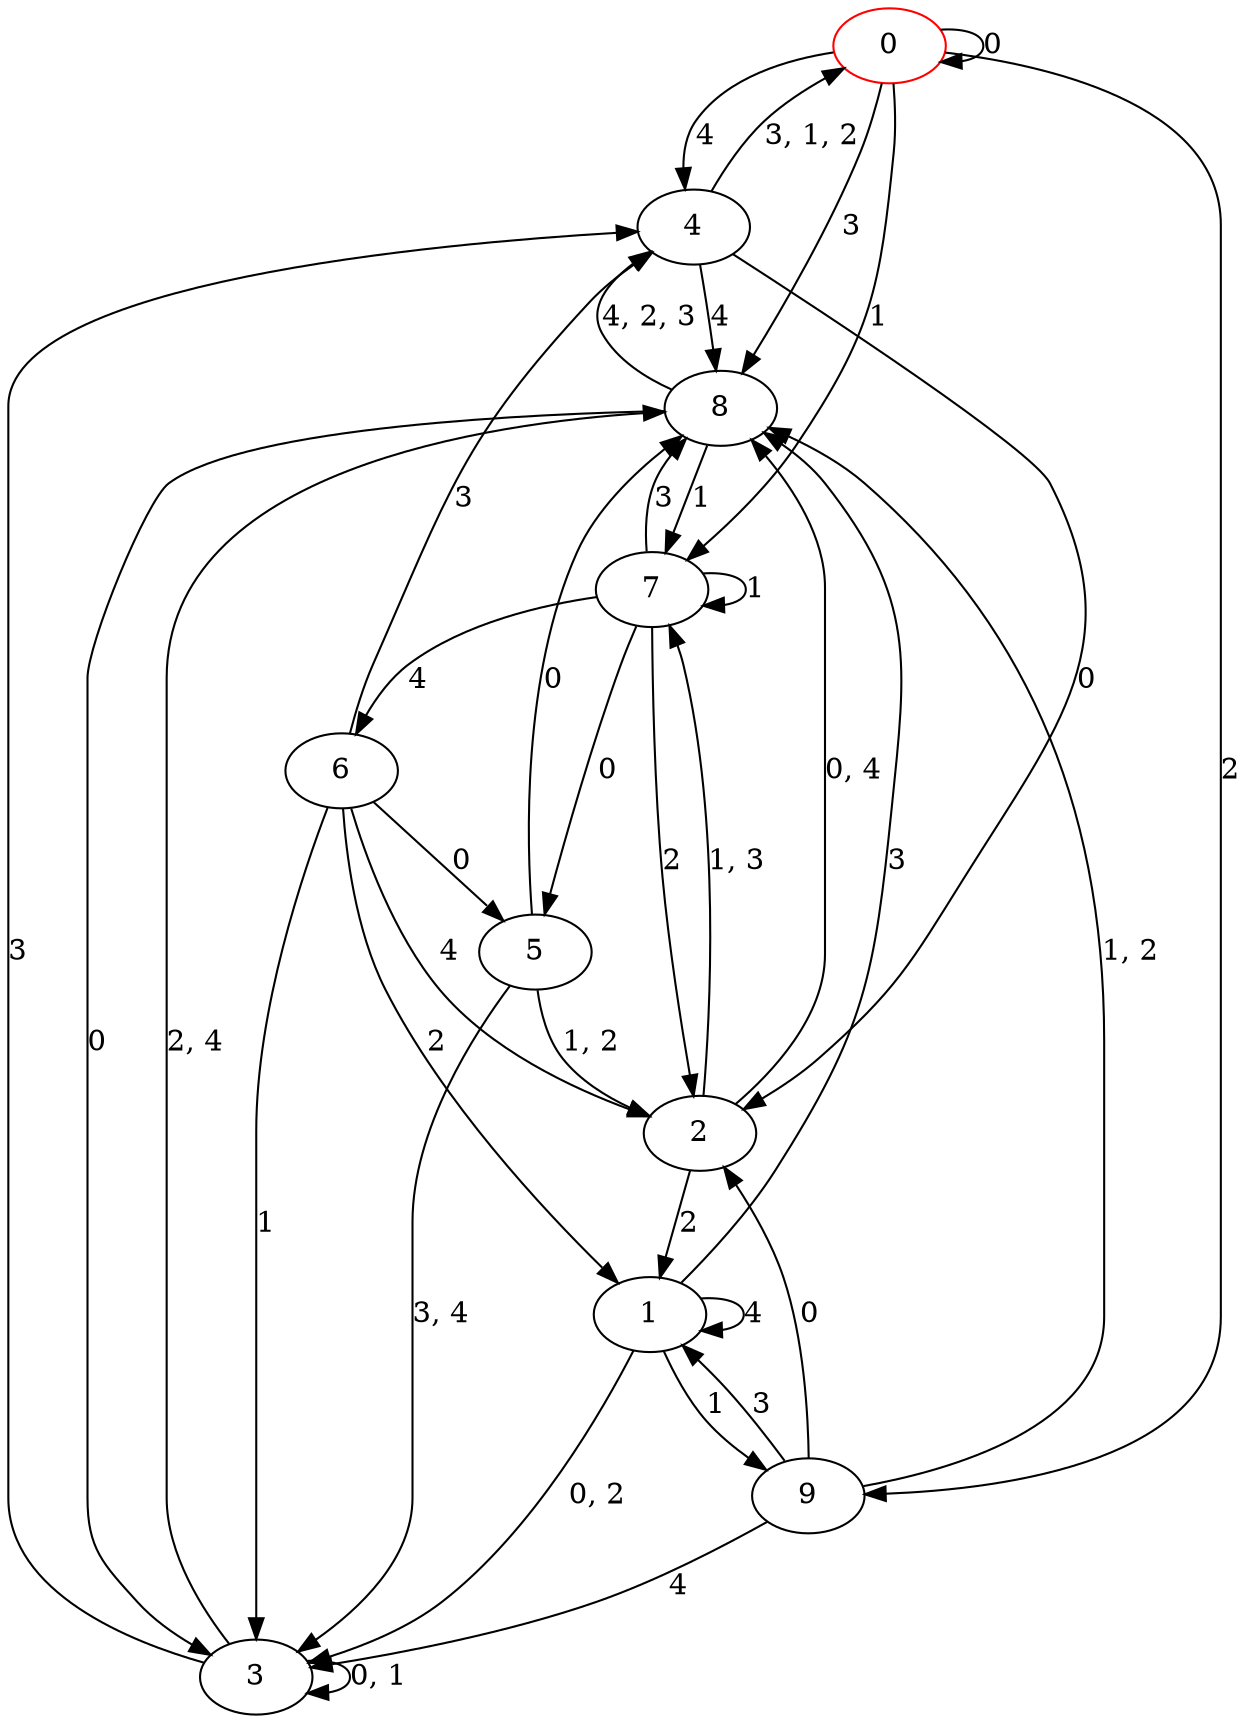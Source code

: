 digraph g {
0 [label= "0"] [color="red"];
1 [label= "1"];
2 [label= "2"];
3 [label= "3"];
4 [label= "4"];
5 [label= "5"];
6 [label= "6"];
7 [label= "7"];
8 [label= "8"];
9 [label= "9"];
0 -> 0[label= "0"];
0 -> 7[label= "1"];
0 -> 9[label= "2"];
0 -> 8[label= "3"];
0 -> 4[label= "4"];
1 -> 9[label= "1"];
1 -> 8[label= "3"];
1 -> 1[label= "4"];
2 -> 1[label= "2"];
3 -> 4[label= "3"];
4 -> 2[label= "0"];
4 -> 8[label= "4"];
5 -> 8[label= "0"];
6 -> 5[label= "0"];
6 -> 3[label= "1"];
6 -> 1[label= "2"];
6 -> 4[label= "3"];
6 -> 2[label= "4"];
7 -> 5[label= "0"];
7 -> 7[label= "1"];
7 -> 2[label= "2"];
7 -> 8[label= "3"];
7 -> 6[label= "4"];
8 -> 3[label= "0"];
8 -> 7[label= "1"];
9 -> 2[label= "0"];
9 -> 1[label= "3"];
9 -> 3[label= "4"];
1 -> 3[label= "0, 2"];
2 -> 8[label= "0, 4"];
2 -> 7[label= "1, 3"];
3 -> 3[label= "0, 1"];
3 -> 8[label= "2, 4"];
4 -> 0[label= "3, 1, 2"];
5 -> 2[label= "1, 2"];
5 -> 3[label= "3, 4"];
8 -> 4[label= "4, 2, 3"];
9 -> 8[label= "1, 2"];
}
